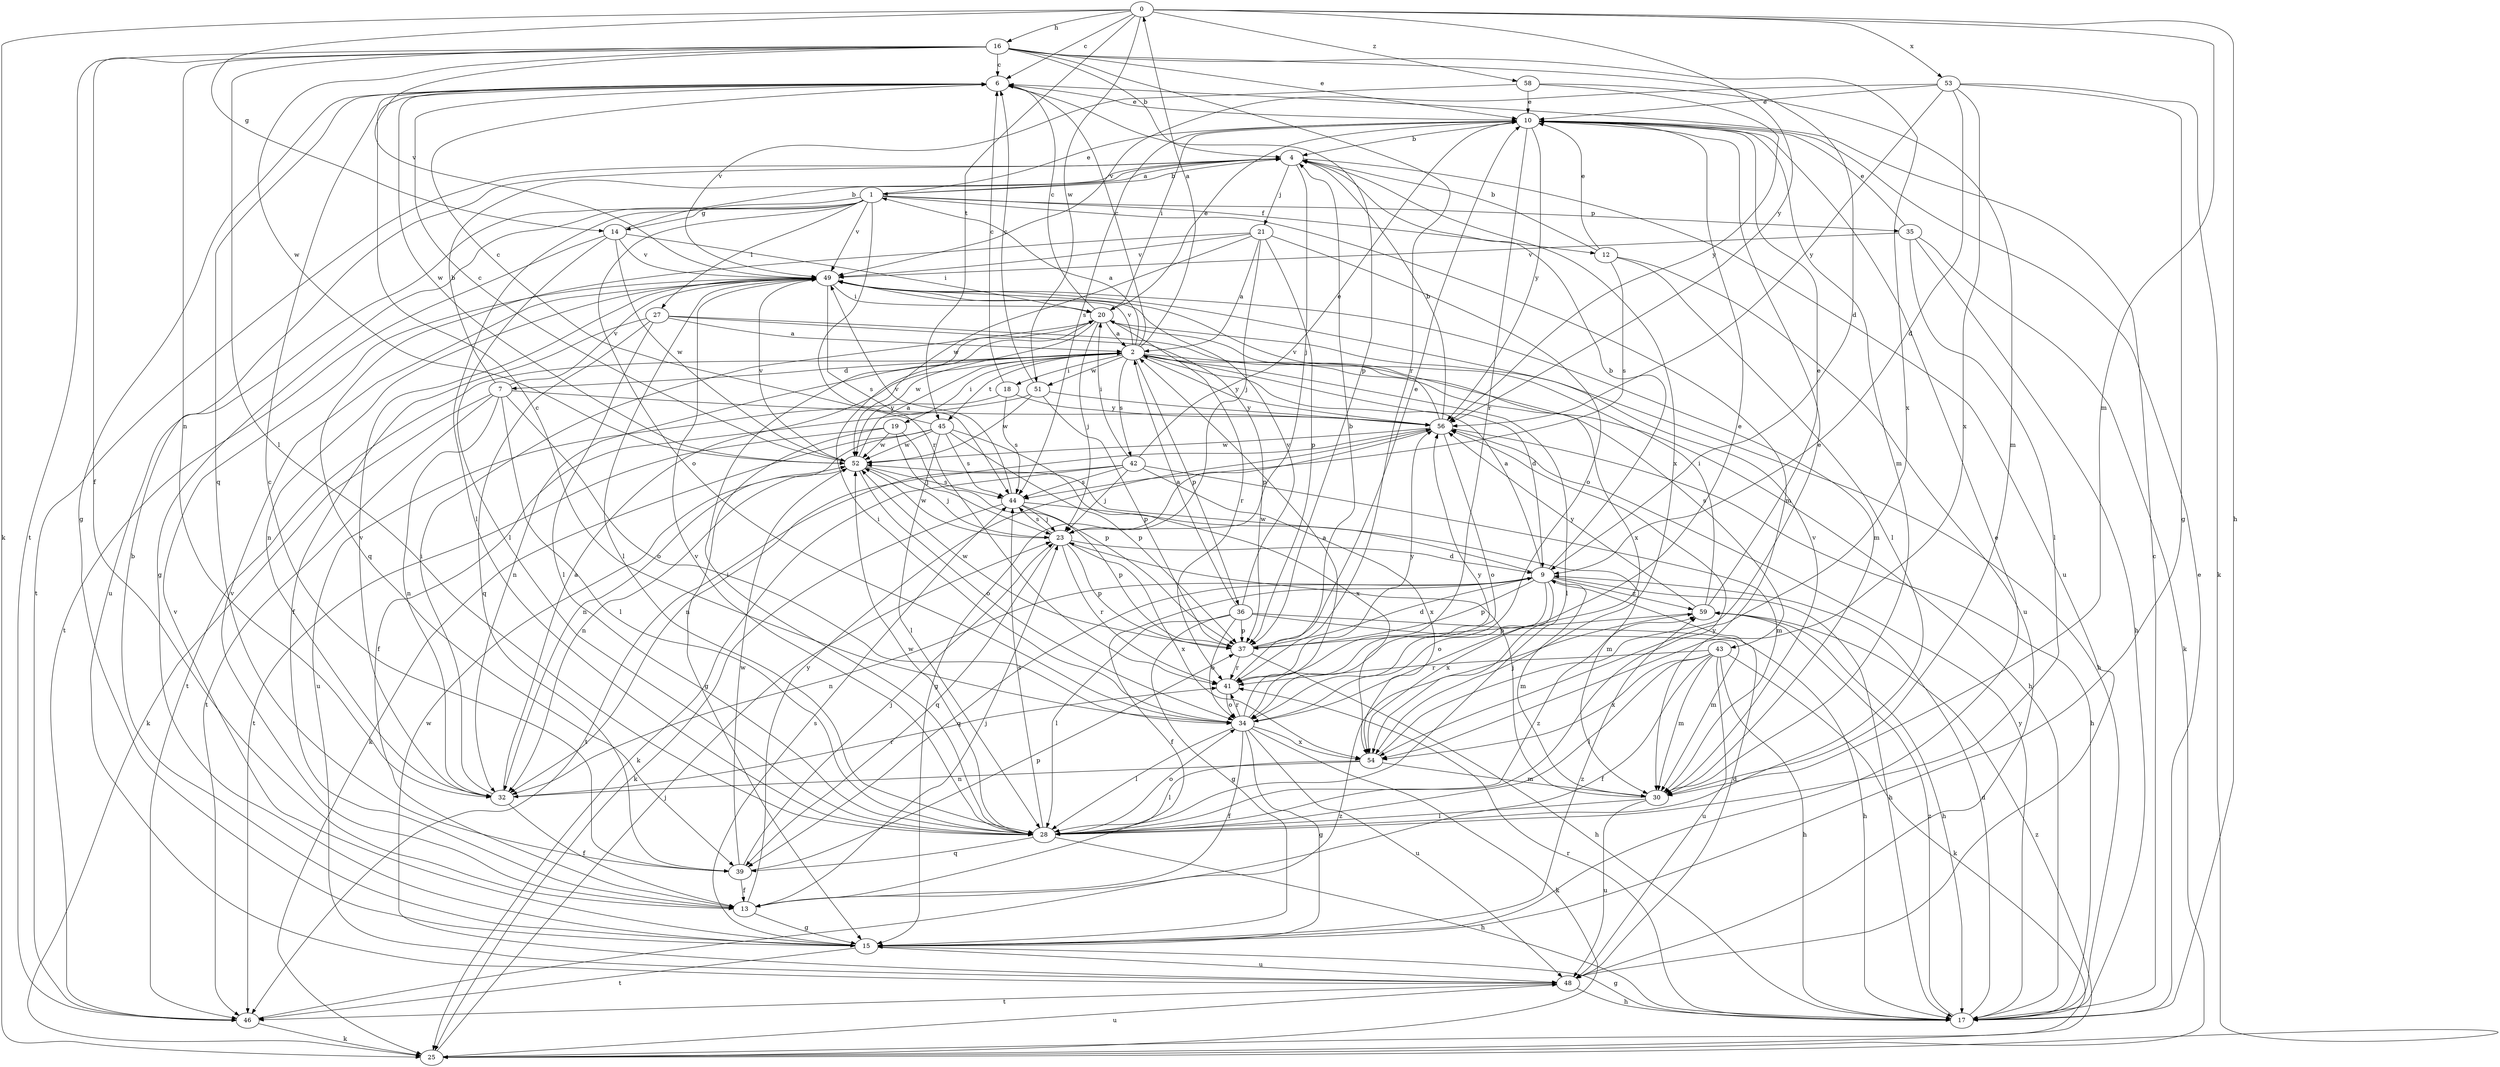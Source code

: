 strict digraph  {
0;
1;
2;
4;
6;
7;
9;
10;
12;
13;
14;
15;
16;
17;
18;
19;
20;
21;
23;
25;
27;
28;
30;
32;
34;
35;
36;
37;
39;
41;
42;
43;
44;
45;
46;
48;
49;
51;
52;
53;
54;
56;
58;
59;
0 -> 6  [label=c];
0 -> 14  [label=g];
0 -> 16  [label=h];
0 -> 17  [label=h];
0 -> 25  [label=k];
0 -> 30  [label=m];
0 -> 45  [label=t];
0 -> 51  [label=w];
0 -> 53  [label=x];
0 -> 56  [label=y];
0 -> 58  [label=z];
1 -> 4  [label=b];
1 -> 10  [label=e];
1 -> 12  [label=f];
1 -> 14  [label=g];
1 -> 15  [label=g];
1 -> 27  [label=l];
1 -> 28  [label=l];
1 -> 30  [label=m];
1 -> 34  [label=o];
1 -> 35  [label=p];
1 -> 41  [label=r];
1 -> 48  [label=u];
1 -> 49  [label=v];
2 -> 0  [label=a];
2 -> 1  [label=a];
2 -> 6  [label=c];
2 -> 7  [label=d];
2 -> 9  [label=d];
2 -> 17  [label=h];
2 -> 18  [label=i];
2 -> 19  [label=i];
2 -> 28  [label=l];
2 -> 32  [label=n];
2 -> 36  [label=p];
2 -> 42  [label=s];
2 -> 43  [label=s];
2 -> 45  [label=t];
2 -> 46  [label=t];
2 -> 49  [label=v];
2 -> 51  [label=w];
2 -> 56  [label=y];
4 -> 1  [label=a];
4 -> 21  [label=j];
4 -> 23  [label=j];
4 -> 46  [label=t];
4 -> 48  [label=u];
4 -> 54  [label=x];
6 -> 10  [label=e];
6 -> 15  [label=g];
6 -> 37  [label=p];
6 -> 39  [label=q];
6 -> 52  [label=w];
7 -> 4  [label=b];
7 -> 25  [label=k];
7 -> 28  [label=l];
7 -> 32  [label=n];
7 -> 34  [label=o];
7 -> 46  [label=t];
7 -> 49  [label=v];
7 -> 56  [label=y];
9 -> 2  [label=a];
9 -> 4  [label=b];
9 -> 13  [label=f];
9 -> 17  [label=h];
9 -> 30  [label=m];
9 -> 32  [label=n];
9 -> 34  [label=o];
9 -> 37  [label=p];
9 -> 39  [label=q];
9 -> 52  [label=w];
9 -> 54  [label=x];
9 -> 59  [label=z];
10 -> 4  [label=b];
10 -> 20  [label=i];
10 -> 30  [label=m];
10 -> 41  [label=r];
10 -> 44  [label=s];
10 -> 56  [label=y];
12 -> 4  [label=b];
12 -> 10  [label=e];
12 -> 28  [label=l];
12 -> 44  [label=s];
12 -> 48  [label=u];
13 -> 15  [label=g];
13 -> 23  [label=j];
13 -> 49  [label=v];
13 -> 56  [label=y];
14 -> 4  [label=b];
14 -> 20  [label=i];
14 -> 28  [label=l];
14 -> 46  [label=t];
14 -> 49  [label=v];
14 -> 52  [label=w];
15 -> 4  [label=b];
15 -> 10  [label=e];
15 -> 44  [label=s];
15 -> 46  [label=t];
15 -> 48  [label=u];
15 -> 49  [label=v];
15 -> 59  [label=z];
16 -> 4  [label=b];
16 -> 6  [label=c];
16 -> 9  [label=d];
16 -> 10  [label=e];
16 -> 13  [label=f];
16 -> 28  [label=l];
16 -> 32  [label=n];
16 -> 41  [label=r];
16 -> 46  [label=t];
16 -> 49  [label=v];
16 -> 52  [label=w];
16 -> 54  [label=x];
17 -> 6  [label=c];
17 -> 9  [label=d];
17 -> 10  [label=e];
17 -> 15  [label=g];
17 -> 41  [label=r];
17 -> 56  [label=y];
17 -> 59  [label=z];
18 -> 6  [label=c];
18 -> 44  [label=s];
18 -> 48  [label=u];
18 -> 56  [label=y];
19 -> 15  [label=g];
19 -> 23  [label=j];
19 -> 37  [label=p];
19 -> 46  [label=t];
19 -> 52  [label=w];
20 -> 2  [label=a];
20 -> 6  [label=c];
20 -> 10  [label=e];
20 -> 17  [label=h];
20 -> 23  [label=j];
20 -> 41  [label=r];
20 -> 52  [label=w];
21 -> 2  [label=a];
21 -> 23  [label=j];
21 -> 34  [label=o];
21 -> 37  [label=p];
21 -> 39  [label=q];
21 -> 49  [label=v];
21 -> 52  [label=w];
23 -> 9  [label=d];
23 -> 37  [label=p];
23 -> 39  [label=q];
23 -> 41  [label=r];
23 -> 44  [label=s];
23 -> 52  [label=w];
23 -> 54  [label=x];
25 -> 23  [label=j];
25 -> 48  [label=u];
25 -> 59  [label=z];
27 -> 2  [label=a];
27 -> 13  [label=f];
27 -> 28  [label=l];
27 -> 37  [label=p];
27 -> 39  [label=q];
27 -> 54  [label=x];
28 -> 17  [label=h];
28 -> 20  [label=i];
28 -> 34  [label=o];
28 -> 39  [label=q];
28 -> 44  [label=s];
28 -> 49  [label=v];
28 -> 52  [label=w];
28 -> 56  [label=y];
28 -> 59  [label=z];
30 -> 23  [label=j];
30 -> 28  [label=l];
30 -> 48  [label=u];
30 -> 49  [label=v];
32 -> 2  [label=a];
32 -> 13  [label=f];
32 -> 20  [label=i];
32 -> 41  [label=r];
32 -> 49  [label=v];
34 -> 2  [label=a];
34 -> 6  [label=c];
34 -> 10  [label=e];
34 -> 13  [label=f];
34 -> 15  [label=g];
34 -> 20  [label=i];
34 -> 25  [label=k];
34 -> 28  [label=l];
34 -> 41  [label=r];
34 -> 48  [label=u];
34 -> 54  [label=x];
34 -> 56  [label=y];
35 -> 10  [label=e];
35 -> 17  [label=h];
35 -> 25  [label=k];
35 -> 28  [label=l];
35 -> 49  [label=v];
36 -> 2  [label=a];
36 -> 15  [label=g];
36 -> 17  [label=h];
36 -> 28  [label=l];
36 -> 30  [label=m];
36 -> 34  [label=o];
36 -> 37  [label=p];
36 -> 49  [label=v];
37 -> 9  [label=d];
37 -> 10  [label=e];
37 -> 17  [label=h];
37 -> 41  [label=r];
37 -> 52  [label=w];
39 -> 6  [label=c];
39 -> 13  [label=f];
39 -> 23  [label=j];
39 -> 37  [label=p];
39 -> 52  [label=w];
41 -> 4  [label=b];
41 -> 34  [label=o];
41 -> 56  [label=y];
42 -> 10  [label=e];
42 -> 20  [label=i];
42 -> 23  [label=j];
42 -> 25  [label=k];
42 -> 30  [label=m];
42 -> 44  [label=s];
42 -> 46  [label=t];
42 -> 54  [label=x];
43 -> 13  [label=f];
43 -> 17  [label=h];
43 -> 25  [label=k];
43 -> 28  [label=l];
43 -> 30  [label=m];
43 -> 41  [label=r];
43 -> 48  [label=u];
43 -> 54  [label=x];
44 -> 23  [label=j];
44 -> 25  [label=k];
44 -> 30  [label=m];
44 -> 37  [label=p];
44 -> 49  [label=v];
45 -> 6  [label=c];
45 -> 25  [label=k];
45 -> 28  [label=l];
45 -> 32  [label=n];
45 -> 37  [label=p];
45 -> 44  [label=s];
45 -> 52  [label=w];
45 -> 54  [label=x];
46 -> 25  [label=k];
46 -> 59  [label=z];
48 -> 9  [label=d];
48 -> 17  [label=h];
48 -> 46  [label=t];
48 -> 52  [label=w];
49 -> 20  [label=i];
49 -> 28  [label=l];
49 -> 30  [label=m];
49 -> 32  [label=n];
49 -> 44  [label=s];
51 -> 6  [label=c];
51 -> 13  [label=f];
51 -> 37  [label=p];
51 -> 52  [label=w];
51 -> 56  [label=y];
52 -> 2  [label=a];
52 -> 6  [label=c];
52 -> 23  [label=j];
52 -> 32  [label=n];
52 -> 34  [label=o];
52 -> 44  [label=s];
52 -> 49  [label=v];
53 -> 9  [label=d];
53 -> 10  [label=e];
53 -> 15  [label=g];
53 -> 25  [label=k];
53 -> 49  [label=v];
53 -> 54  [label=x];
53 -> 56  [label=y];
54 -> 10  [label=e];
54 -> 28  [label=l];
54 -> 30  [label=m];
54 -> 32  [label=n];
56 -> 4  [label=b];
56 -> 15  [label=g];
56 -> 17  [label=h];
56 -> 32  [label=n];
56 -> 34  [label=o];
56 -> 49  [label=v];
56 -> 52  [label=w];
58 -> 10  [label=e];
58 -> 30  [label=m];
58 -> 49  [label=v];
58 -> 56  [label=y];
59 -> 10  [label=e];
59 -> 17  [label=h];
59 -> 20  [label=i];
59 -> 37  [label=p];
59 -> 56  [label=y];
}
